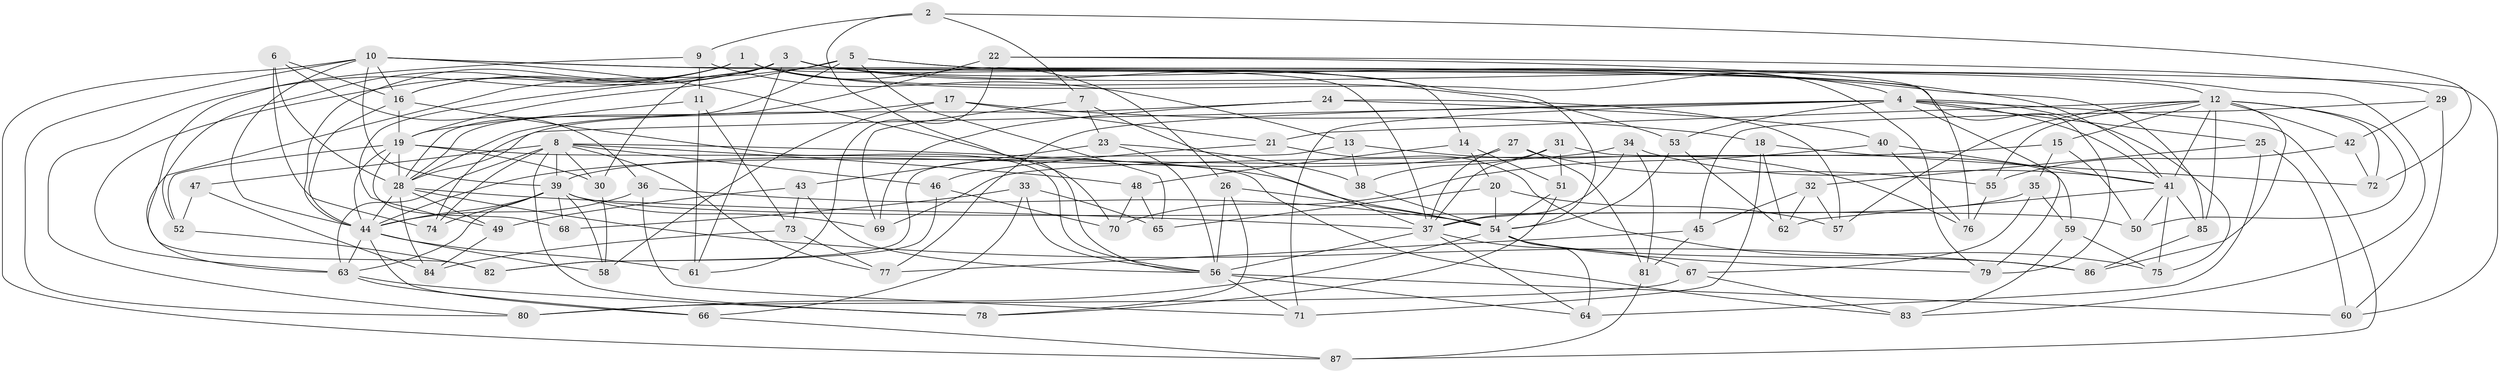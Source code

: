 // original degree distribution, {4: 1.0}
// Generated by graph-tools (version 1.1) at 2025/53/03/04/25 22:53:41]
// undirected, 87 vertices, 219 edges
graph export_dot {
  node [color=gray90,style=filled];
  1;
  2;
  3;
  4;
  5;
  6;
  7;
  8;
  9;
  10;
  11;
  12;
  13;
  14;
  15;
  16;
  17;
  18;
  19;
  20;
  21;
  22;
  23;
  24;
  25;
  26;
  27;
  28;
  29;
  30;
  31;
  32;
  33;
  34;
  35;
  36;
  37;
  38;
  39;
  40;
  41;
  42;
  43;
  44;
  45;
  46;
  47;
  48;
  49;
  50;
  51;
  52;
  53;
  54;
  55;
  56;
  57;
  58;
  59;
  60;
  61;
  62;
  63;
  64;
  65;
  66;
  67;
  68;
  69;
  70;
  71;
  72;
  73;
  74;
  75;
  76;
  77;
  78;
  79;
  80;
  81;
  82;
  83;
  84;
  85;
  86;
  87;
  1 -- 16 [weight=1.0];
  1 -- 26 [weight=1.0];
  1 -- 37 [weight=1.0];
  1 -- 44 [weight=1.0];
  1 -- 52 [weight=1.0];
  1 -- 53 [weight=1.0];
  1 -- 79 [weight=1.0];
  1 -- 80 [weight=1.0];
  2 -- 7 [weight=1.0];
  2 -- 9 [weight=1.0];
  2 -- 56 [weight=1.0];
  2 -- 72 [weight=1.0];
  3 -- 4 [weight=3.0];
  3 -- 14 [weight=1.0];
  3 -- 16 [weight=1.0];
  3 -- 30 [weight=1.0];
  3 -- 49 [weight=1.0];
  3 -- 54 [weight=1.0];
  3 -- 61 [weight=1.0];
  3 -- 63 [weight=1.0];
  3 -- 79 [weight=1.0];
  3 -- 83 [weight=1.0];
  4 -- 25 [weight=1.0];
  4 -- 28 [weight=1.0];
  4 -- 41 [weight=1.0];
  4 -- 53 [weight=1.0];
  4 -- 71 [weight=1.0];
  4 -- 75 [weight=1.0];
  4 -- 77 [weight=1.0];
  4 -- 79 [weight=1.0];
  4 -- 87 [weight=1.0];
  5 -- 12 [weight=1.0];
  5 -- 19 [weight=2.0];
  5 -- 28 [weight=1.0];
  5 -- 41 [weight=1.0];
  5 -- 63 [weight=2.0];
  5 -- 65 [weight=1.0];
  6 -- 16 [weight=1.0];
  6 -- 28 [weight=1.0];
  6 -- 36 [weight=1.0];
  6 -- 74 [weight=1.0];
  7 -- 23 [weight=1.0];
  7 -- 37 [weight=1.0];
  7 -- 69 [weight=1.0];
  8 -- 30 [weight=1.0];
  8 -- 39 [weight=2.0];
  8 -- 46 [weight=1.0];
  8 -- 47 [weight=2.0];
  8 -- 48 [weight=1.0];
  8 -- 54 [weight=1.0];
  8 -- 63 [weight=1.0];
  8 -- 74 [weight=1.0];
  8 -- 77 [weight=1.0];
  8 -- 78 [weight=1.0];
  9 -- 11 [weight=1.0];
  9 -- 13 [weight=1.0];
  9 -- 82 [weight=1.0];
  10 -- 16 [weight=1.0];
  10 -- 39 [weight=1.0];
  10 -- 44 [weight=1.0];
  10 -- 60 [weight=1.0];
  10 -- 70 [weight=1.0];
  10 -- 80 [weight=1.0];
  10 -- 85 [weight=1.0];
  10 -- 87 [weight=1.0];
  11 -- 19 [weight=1.0];
  11 -- 61 [weight=1.0];
  11 -- 73 [weight=1.0];
  12 -- 15 [weight=1.0];
  12 -- 21 [weight=1.0];
  12 -- 41 [weight=2.0];
  12 -- 42 [weight=1.0];
  12 -- 50 [weight=1.0];
  12 -- 55 [weight=1.0];
  12 -- 57 [weight=1.0];
  12 -- 72 [weight=1.0];
  12 -- 85 [weight=1.0];
  12 -- 86 [weight=1.0];
  13 -- 38 [weight=1.0];
  13 -- 76 [weight=1.0];
  13 -- 82 [weight=1.0];
  14 -- 20 [weight=1.0];
  14 -- 48 [weight=1.0];
  14 -- 51 [weight=1.0];
  15 -- 35 [weight=1.0];
  15 -- 50 [weight=1.0];
  15 -- 69 [weight=1.0];
  16 -- 19 [weight=2.0];
  16 -- 44 [weight=1.0];
  16 -- 56 [weight=1.0];
  17 -- 18 [weight=1.0];
  17 -- 21 [weight=1.0];
  17 -- 58 [weight=1.0];
  17 -- 74 [weight=1.0];
  18 -- 62 [weight=1.0];
  18 -- 71 [weight=1.0];
  18 -- 72 [weight=1.0];
  19 -- 28 [weight=2.0];
  19 -- 30 [weight=1.0];
  19 -- 44 [weight=1.0];
  19 -- 52 [weight=1.0];
  19 -- 68 [weight=1.0];
  19 -- 83 [weight=1.0];
  20 -- 54 [weight=1.0];
  20 -- 57 [weight=1.0];
  20 -- 65 [weight=1.0];
  21 -- 46 [weight=1.0];
  21 -- 75 [weight=1.0];
  22 -- 28 [weight=1.0];
  22 -- 29 [weight=1.0];
  22 -- 61 [weight=1.0];
  22 -- 76 [weight=1.0];
  23 -- 38 [weight=1.0];
  23 -- 43 [weight=1.0];
  23 -- 56 [weight=1.0];
  24 -- 28 [weight=1.0];
  24 -- 40 [weight=1.0];
  24 -- 57 [weight=1.0];
  24 -- 69 [weight=1.0];
  25 -- 32 [weight=1.0];
  25 -- 60 [weight=1.0];
  25 -- 64 [weight=1.0];
  26 -- 54 [weight=1.0];
  26 -- 56 [weight=1.0];
  26 -- 78 [weight=1.0];
  27 -- 37 [weight=1.0];
  27 -- 39 [weight=1.0];
  27 -- 55 [weight=1.0];
  27 -- 81 [weight=1.0];
  28 -- 37 [weight=1.0];
  28 -- 44 [weight=1.0];
  28 -- 49 [weight=1.0];
  28 -- 84 [weight=1.0];
  28 -- 86 [weight=1.0];
  29 -- 42 [weight=1.0];
  29 -- 45 [weight=1.0];
  29 -- 60 [weight=1.0];
  30 -- 58 [weight=1.0];
  31 -- 37 [weight=1.0];
  31 -- 38 [weight=1.0];
  31 -- 51 [weight=1.0];
  31 -- 59 [weight=1.0];
  32 -- 45 [weight=1.0];
  32 -- 57 [weight=1.0];
  32 -- 62 [weight=1.0];
  33 -- 56 [weight=1.0];
  33 -- 65 [weight=1.0];
  33 -- 66 [weight=1.0];
  33 -- 68 [weight=1.0];
  34 -- 37 [weight=1.0];
  34 -- 41 [weight=1.0];
  34 -- 44 [weight=1.0];
  34 -- 81 [weight=1.0];
  35 -- 37 [weight=1.0];
  35 -- 59 [weight=1.0];
  35 -- 67 [weight=1.0];
  36 -- 44 [weight=1.0];
  36 -- 54 [weight=1.0];
  36 -- 71 [weight=1.0];
  37 -- 56 [weight=3.0];
  37 -- 64 [weight=1.0];
  37 -- 67 [weight=1.0];
  38 -- 54 [weight=1.0];
  39 -- 44 [weight=1.0];
  39 -- 50 [weight=1.0];
  39 -- 58 [weight=1.0];
  39 -- 63 [weight=1.0];
  39 -- 68 [weight=2.0];
  39 -- 69 [weight=1.0];
  39 -- 74 [weight=1.0];
  40 -- 41 [weight=1.0];
  40 -- 70 [weight=1.0];
  40 -- 76 [weight=1.0];
  41 -- 50 [weight=1.0];
  41 -- 62 [weight=1.0];
  41 -- 75 [weight=1.0];
  41 -- 85 [weight=1.0];
  42 -- 55 [weight=1.0];
  42 -- 72 [weight=1.0];
  43 -- 49 [weight=1.0];
  43 -- 56 [weight=1.0];
  43 -- 73 [weight=1.0];
  44 -- 58 [weight=1.0];
  44 -- 61 [weight=1.0];
  44 -- 63 [weight=1.0];
  44 -- 66 [weight=1.0];
  45 -- 77 [weight=1.0];
  45 -- 81 [weight=1.0];
  46 -- 70 [weight=1.0];
  46 -- 82 [weight=1.0];
  47 -- 52 [weight=1.0];
  47 -- 84 [weight=1.0];
  48 -- 65 [weight=1.0];
  48 -- 70 [weight=1.0];
  49 -- 84 [weight=1.0];
  51 -- 54 [weight=1.0];
  51 -- 78 [weight=1.0];
  52 -- 82 [weight=1.0];
  53 -- 54 [weight=1.0];
  53 -- 62 [weight=1.0];
  54 -- 64 [weight=1.0];
  54 -- 79 [weight=1.0];
  54 -- 80 [weight=1.0];
  54 -- 86 [weight=1.0];
  55 -- 76 [weight=1.0];
  56 -- 60 [weight=1.0];
  56 -- 64 [weight=1.0];
  56 -- 71 [weight=1.0];
  59 -- 75 [weight=1.0];
  59 -- 83 [weight=1.0];
  63 -- 66 [weight=1.0];
  63 -- 78 [weight=1.0];
  66 -- 87 [weight=1.0];
  67 -- 80 [weight=1.0];
  67 -- 83 [weight=1.0];
  73 -- 77 [weight=1.0];
  73 -- 84 [weight=1.0];
  81 -- 87 [weight=1.0];
  85 -- 86 [weight=1.0];
}
